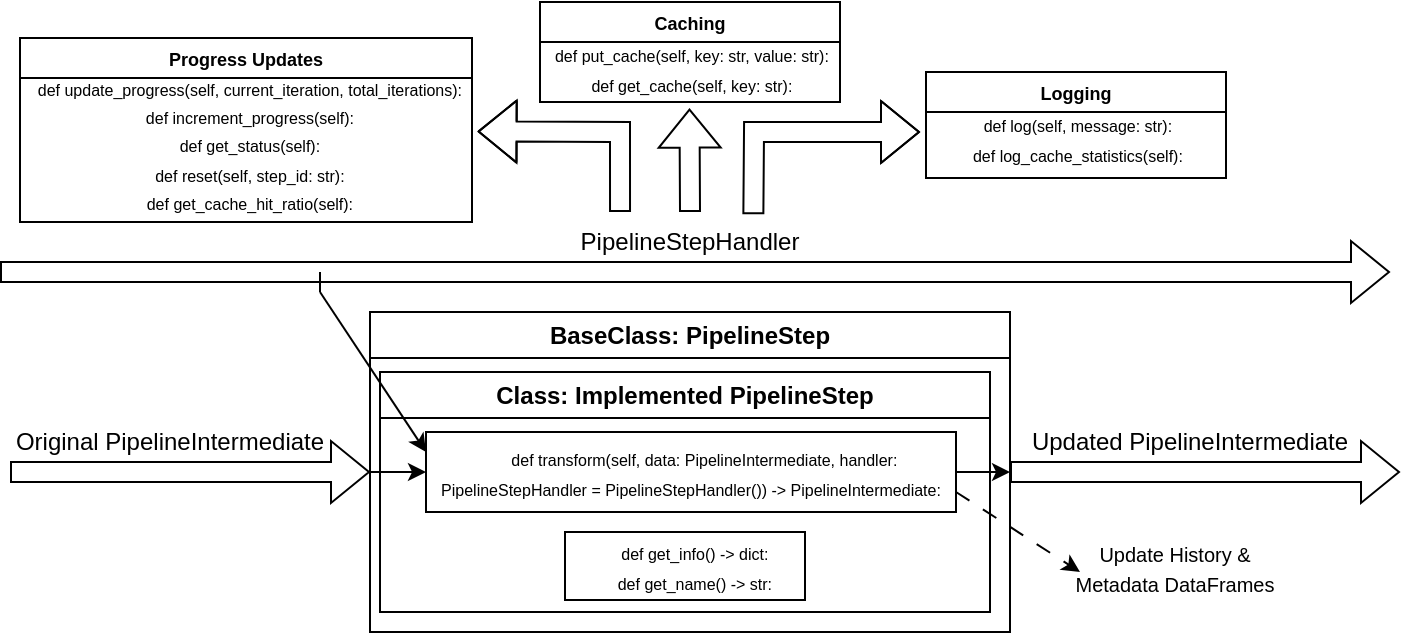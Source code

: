 <mxfile version="28.0.6" pages="3">
  <diagram name="Page-1" id="DmHGifgb9v9BKC59KTsv">
    <mxGraphModel dx="1360" dy="795" grid="1" gridSize="10" guides="1" tooltips="1" connect="1" arrows="1" fold="1" page="1" pageScale="1" pageWidth="850" pageHeight="1100" math="0" shadow="0">
      <root>
        <mxCell id="0" />
        <mxCell id="1" parent="0" />
        <mxCell id="5z7NLdo9zD7HjVs18Z6V-2" value="BaseClass: PipelineStep" style="swimlane;whiteSpace=wrap;html=1;" parent="1" vertex="1">
          <mxGeometry x="265" y="200" width="320" height="160" as="geometry" />
        </mxCell>
        <mxCell id="5z7NLdo9zD7HjVs18Z6V-11" value="Class: Implemented PipelineStep" style="swimlane;whiteSpace=wrap;html=1;" parent="5z7NLdo9zD7HjVs18Z6V-2" vertex="1">
          <mxGeometry x="5" y="30" width="305" height="120" as="geometry" />
        </mxCell>
        <mxCell id="5z7NLdo9zD7HjVs18Z6V-12" value="&amp;nbsp; &amp;nbsp; &lt;font style=&quot;font-size: 8px;&quot;&gt;def transform(self, data: PipelineIntermediate, handler: PipelineStepHandler = PipelineStepHandler()) -&amp;gt; PipelineIntermediate:&lt;/font&gt;" style="rounded=0;whiteSpace=wrap;html=1;" parent="5z7NLdo9zD7HjVs18Z6V-11" vertex="1">
          <mxGeometry x="23" y="30" width="265" height="40" as="geometry" />
        </mxCell>
        <mxCell id="5z7NLdo9zD7HjVs18Z6V-15" value="&lt;font style=&quot;font-size: 8px;&quot;&gt;&amp;nbsp; &amp;nbsp;&lt;font&gt; def get_info() -&amp;gt; dict:&lt;/font&gt;&lt;/font&gt;&lt;br&gt;&lt;font style=&quot;font-size: 8px;&quot;&gt;&lt;font&gt;&amp;nbsp; &amp;nbsp; def get_name() -&amp;gt; str:&lt;/font&gt;&lt;/font&gt;" style="rounded=0;whiteSpace=wrap;html=1;" parent="5z7NLdo9zD7HjVs18Z6V-11" vertex="1">
          <mxGeometry x="92.5" y="80" width="120" height="34" as="geometry" />
        </mxCell>
        <mxCell id="5z7NLdo9zD7HjVs18Z6V-13" value="" style="endArrow=classic;html=1;rounded=0;entryX=0;entryY=0.5;entryDx=0;entryDy=0;" parent="5z7NLdo9zD7HjVs18Z6V-2" target="5z7NLdo9zD7HjVs18Z6V-12" edge="1">
          <mxGeometry width="50" height="50" relative="1" as="geometry">
            <mxPoint y="80" as="sourcePoint" />
            <mxPoint x="140" y="130" as="targetPoint" />
          </mxGeometry>
        </mxCell>
        <mxCell id="5z7NLdo9zD7HjVs18Z6V-5" value="" style="shape=flexArrow;endArrow=classic;html=1;rounded=0;" parent="1" edge="1">
          <mxGeometry width="50" height="50" relative="1" as="geometry">
            <mxPoint x="85" y="280" as="sourcePoint" />
            <mxPoint x="265" y="280" as="targetPoint" />
          </mxGeometry>
        </mxCell>
        <mxCell id="5z7NLdo9zD7HjVs18Z6V-7" value="Original PipelineIntermediate" style="text;html=1;align=center;verticalAlign=middle;whiteSpace=wrap;rounded=0;" parent="1" vertex="1">
          <mxGeometry x="80" y="250" width="170" height="30" as="geometry" />
        </mxCell>
        <mxCell id="5z7NLdo9zD7HjVs18Z6V-10" value="Updated PipelineIntermediate" style="text;html=1;align=center;verticalAlign=middle;whiteSpace=wrap;rounded=0;" parent="1" vertex="1">
          <mxGeometry x="585" y="250" width="180" height="30" as="geometry" />
        </mxCell>
        <mxCell id="5z7NLdo9zD7HjVs18Z6V-6" value="" style="shape=flexArrow;endArrow=classic;html=1;rounded=0;" parent="1" edge="1">
          <mxGeometry width="50" height="50" relative="1" as="geometry">
            <mxPoint x="585" y="280" as="sourcePoint" />
            <mxPoint x="780" y="280" as="targetPoint" />
          </mxGeometry>
        </mxCell>
        <mxCell id="5z7NLdo9zD7HjVs18Z6V-14" value="" style="endArrow=classic;html=1;rounded=0;exitX=1;exitY=0.5;exitDx=0;exitDy=0;entryX=0;entryY=1;entryDx=0;entryDy=0;" parent="1" source="5z7NLdo9zD7HjVs18Z6V-12" target="5z7NLdo9zD7HjVs18Z6V-10" edge="1">
          <mxGeometry width="50" height="50" relative="1" as="geometry">
            <mxPoint x="400" y="220" as="sourcePoint" />
            <mxPoint x="450" y="170" as="targetPoint" />
          </mxGeometry>
        </mxCell>
        <mxCell id="5z7NLdo9zD7HjVs18Z6V-16" value="" style="shape=flexArrow;endArrow=classic;html=1;rounded=0;" parent="1" edge="1">
          <mxGeometry width="50" height="50" relative="1" as="geometry">
            <mxPoint x="80" y="180" as="sourcePoint" />
            <mxPoint x="775" y="180" as="targetPoint" />
          </mxGeometry>
        </mxCell>
        <mxCell id="5z7NLdo9zD7HjVs18Z6V-17" value="PipelineStepHandler" style="text;html=1;align=center;verticalAlign=middle;whiteSpace=wrap;rounded=0;" parent="1" vertex="1">
          <mxGeometry x="370" y="150" width="110" height="30" as="geometry" />
        </mxCell>
        <mxCell id="5z7NLdo9zD7HjVs18Z6V-21" value="" style="endArrow=classic;html=1;rounded=0;entryX=0;entryY=0.25;entryDx=0;entryDy=0;movable=1;resizable=1;rotatable=1;deletable=1;editable=1;locked=0;connectable=1;" parent="1" target="5z7NLdo9zD7HjVs18Z6V-12" edge="1">
          <mxGeometry width="50" height="50" relative="1" as="geometry">
            <mxPoint x="240" y="190" as="sourcePoint" />
            <mxPoint x="400" y="220" as="targetPoint" />
          </mxGeometry>
        </mxCell>
        <mxCell id="5z7NLdo9zD7HjVs18Z6V-22" value="" style="endArrow=none;html=1;rounded=0;" parent="1" edge="1">
          <mxGeometry width="50" height="50" relative="1" as="geometry">
            <mxPoint x="240" y="180" as="sourcePoint" />
            <mxPoint x="240" y="190" as="targetPoint" />
          </mxGeometry>
        </mxCell>
        <mxCell id="5z7NLdo9zD7HjVs18Z6V-23" value="" style="shape=flexArrow;endArrow=classic;html=1;rounded=0;entryX=0.995;entryY=0.43;entryDx=0;entryDy=0;entryPerimeter=0;exitX=0.182;exitY=0;exitDx=0;exitDy=0;exitPerimeter=0;" parent="1" source="5z7NLdo9zD7HjVs18Z6V-17" target="5z7NLdo9zD7HjVs18Z6V-27" edge="1">
          <mxGeometry width="50" height="50" relative="1" as="geometry">
            <mxPoint x="370" y="160" as="sourcePoint" />
            <mxPoint x="330" y="110" as="targetPoint" />
            <Array as="points">
              <mxPoint x="390" y="110" />
            </Array>
          </mxGeometry>
        </mxCell>
        <mxCell id="5z7NLdo9zD7HjVs18Z6V-26" value="&lt;font style=&quot;font-size: 9px;&quot;&gt;Progress Updates&lt;/font&gt;" style="swimlane;whiteSpace=wrap;html=1;startSize=20;" parent="1" vertex="1">
          <mxGeometry x="90" y="63" width="226" height="92" as="geometry" />
        </mxCell>
        <mxCell id="5z7NLdo9zD7HjVs18Z6V-27" value="&lt;font style=&quot;font-size: 8px;&quot;&gt;&amp;nbsp; &amp;nbsp; def update_progress(self, current_iteration, total_iterations):&lt;br&gt;&amp;nbsp; &amp;nbsp; def increment_progress(self):&lt;br&gt;&amp;nbsp; &amp;nbsp; def get_status(self):&lt;br&gt;&lt;/font&gt;&lt;div&gt;&lt;font style=&quot;font-size: 8px;&quot;&gt;&amp;nbsp; &amp;nbsp; def reset(self, step_id: str):&lt;/font&gt;&lt;/div&gt;&lt;div&gt;&lt;font style=&quot;font-size: 8px;&quot;&gt;&lt;font&gt;&amp;nbsp; &amp;nbsp; def get_cache_hit_ratio(self):&lt;/font&gt;&lt;/font&gt;&lt;/div&gt;" style="text;html=1;align=center;verticalAlign=middle;resizable=0;points=[];autosize=1;strokeColor=none;fillColor=none;" parent="5z7NLdo9zD7HjVs18Z6V-26" vertex="1">
          <mxGeometry x="-10" y="8" width="240" height="90" as="geometry" />
        </mxCell>
        <mxCell id="5z7NLdo9zD7HjVs18Z6V-28" value="" style="shape=flexArrow;endArrow=classic;html=1;rounded=0;exitX=0;exitY=0.847;exitDx=0;exitDy=0;exitPerimeter=0;entryX=0.525;entryY=1.008;entryDx=0;entryDy=0;entryPerimeter=0;" parent="1" target="5z7NLdo9zD7HjVs18Z6V-31" edge="1">
          <mxGeometry width="50" height="50" relative="1" as="geometry">
            <mxPoint x="425" y="150.0" as="sourcePoint" />
            <mxPoint x="420" y="100" as="targetPoint" />
          </mxGeometry>
        </mxCell>
        <mxCell id="5z7NLdo9zD7HjVs18Z6V-29" value="&lt;font style=&quot;font-size: 9px;&quot;&gt;Caching&lt;/font&gt;" style="swimlane;whiteSpace=wrap;html=1;startSize=20;" parent="1" vertex="1">
          <mxGeometry x="350" y="45" width="150" height="50" as="geometry" />
        </mxCell>
        <mxCell id="5z7NLdo9zD7HjVs18Z6V-31" value="&lt;font style=&quot;font-size: 8px;&quot;&gt;&amp;nbsp; &amp;nbsp; def put_cache(self, key: str, value: str):&lt;br&gt;&amp;nbsp; &amp;nbsp; def get_cache(self, key: str):&lt;/font&gt;" style="text;html=1;align=center;verticalAlign=middle;resizable=0;points=[];autosize=1;strokeColor=none;fillColor=none;" parent="5z7NLdo9zD7HjVs18Z6V-29" vertex="1">
          <mxGeometry x="-14.5" y="13" width="170" height="40" as="geometry" />
        </mxCell>
        <mxCell id="5z7NLdo9zD7HjVs18Z6V-32" value="" style="shape=flexArrow;endArrow=classic;html=1;rounded=0;exitX=0.788;exitY=0.037;exitDx=0;exitDy=0;exitPerimeter=0;" parent="1" source="5z7NLdo9zD7HjVs18Z6V-17" edge="1">
          <mxGeometry width="50" height="50" relative="1" as="geometry">
            <mxPoint x="615" y="155.0" as="sourcePoint" />
            <mxPoint x="540" y="110" as="targetPoint" />
            <Array as="points">
              <mxPoint x="457" y="110" />
            </Array>
          </mxGeometry>
        </mxCell>
        <mxCell id="5z7NLdo9zD7HjVs18Z6V-33" value="&lt;font style=&quot;font-size: 9px;&quot;&gt;Logging&lt;/font&gt;" style="swimlane;whiteSpace=wrap;html=1;startSize=20;" parent="1" vertex="1">
          <mxGeometry x="543" y="80" width="150" height="53" as="geometry" />
        </mxCell>
        <mxCell id="5z7NLdo9zD7HjVs18Z6V-34" value="&lt;font style=&quot;font-size: 8px;&quot;&gt;&amp;nbsp; &amp;nbsp; def log(self, message: str):&lt;font&gt;&lt;br&gt;&amp;nbsp; &amp;nbsp; def log_cache_statistics(self):&lt;/font&gt;&lt;/font&gt;" style="text;html=1;align=center;verticalAlign=middle;resizable=0;points=[];autosize=1;strokeColor=none;fillColor=none;" parent="5z7NLdo9zD7HjVs18Z6V-33" vertex="1">
          <mxGeometry x="0.5" y="13" width="140" height="40" as="geometry" />
        </mxCell>
        <mxCell id="gC0nnTkyVDmslMct2ui1-2" value="&lt;font style=&quot;font-size: 10px;&quot;&gt;Update History &amp;amp; Metadata DataFrames&lt;/font&gt;" style="text;html=1;align=center;verticalAlign=middle;whiteSpace=wrap;rounded=0;" parent="1" vertex="1">
          <mxGeometry x="610" y="313" width="115" height="30" as="geometry" />
        </mxCell>
        <mxCell id="gC0nnTkyVDmslMct2ui1-3" value="" style="endArrow=classic;html=1;rounded=0;exitX=1;exitY=0.75;exitDx=0;exitDy=0;dashed=1;dashPattern=8 8;" parent="1" source="5z7NLdo9zD7HjVs18Z6V-12" edge="1">
          <mxGeometry width="50" height="50" relative="1" as="geometry">
            <mxPoint x="450" y="430" as="sourcePoint" />
            <mxPoint x="620" y="330" as="targetPoint" />
          </mxGeometry>
        </mxCell>
      </root>
    </mxGraphModel>
  </diagram>
  <diagram id="Ez3WJLaCsTVJMxoeb32U" name="Page-2">
    <mxGraphModel dx="1324" dy="917" grid="1" gridSize="10" guides="1" tooltips="1" connect="1" arrows="1" fold="1" page="1" pageScale="1" pageWidth="850" pageHeight="1100" math="0" shadow="0">
      <root>
        <mxCell id="0" />
        <mxCell id="1" parent="0" />
        <mxCell id="HFNREubtE6QBTp75NBmM-1" value="BaseClass: PipelineStep" style="swimlane;whiteSpace=wrap;html=1;" vertex="1" parent="1">
          <mxGeometry x="235" y="175" width="320" height="235" as="geometry" />
        </mxCell>
        <mxCell id="HFNREubtE6QBTp75NBmM-2" value="Class: RowProcessorPipelineStep" style="swimlane;whiteSpace=wrap;html=1;" vertex="1" parent="HFNREubtE6QBTp75NBmM-1">
          <mxGeometry x="5" y="30" width="305" height="200" as="geometry" />
        </mxCell>
        <mxCell id="HFNREubtE6QBTp75NBmM-3" value="Class: Implemented PipelineStep" style="swimlane;whiteSpace=wrap;html=1;" vertex="1" parent="HFNREubtE6QBTp75NBmM-2">
          <mxGeometry x="5.5" y="80" width="294.5" height="110" as="geometry" />
        </mxCell>
        <mxCell id="HFNREubtE6QBTp75NBmM-4" value="&lt;font style=&quot;font-size: 8px;&quot;&gt;&amp;nbsp; &amp;nbsp;&lt;font&gt; def get_info() -&amp;gt; dict:&lt;/font&gt;&lt;/font&gt;&lt;br&gt;&lt;font style=&quot;font-size: 8px;&quot;&gt;&lt;font&gt;&amp;nbsp; &amp;nbsp; def get_name() -&amp;gt; str:&lt;/font&gt;&lt;/font&gt;" style="rounded=0;whiteSpace=wrap;html=1;" vertex="1" parent="HFNREubtE6QBTp75NBmM-3">
          <mxGeometry x="87.25" y="65" width="120" height="34" as="geometry" />
        </mxCell>
        <mxCell id="HFNREubtE6QBTp75NBmM-5" value="&lt;font style=&quot;font-size: 8px;&quot;&gt;&amp;nbsp; &amp;nbsp; def transform_row(self, data, handler) -&amp;gt; (str, Optional[str]):&lt;/font&gt;" style="rounded=0;whiteSpace=wrap;html=1;" vertex="1" parent="HFNREubtE6QBTp75NBmM-3">
          <mxGeometry x="36" y="40" width="222.5" height="20" as="geometry" />
        </mxCell>
        <mxCell id="HFNREubtE6QBTp75NBmM-6" value="&amp;nbsp; &amp;nbsp; &lt;font style=&quot;font-size: 8px;&quot;&gt;def transform(self, data: PipelineIntermediate, handler: PipelineStepHandler = PipelineStepHandler()) -&amp;gt; PipelineIntermediate:&lt;/font&gt;" style="rounded=0;whiteSpace=wrap;html=1;" vertex="1" parent="HFNREubtE6QBTp75NBmM-2">
          <mxGeometry x="15" y="30" width="265" height="40" as="geometry" />
        </mxCell>
        <mxCell id="HFNREubtE6QBTp75NBmM-7" value="" style="endArrow=classic;html=1;rounded=0;entryX=0;entryY=0.5;entryDx=0;entryDy=0;" edge="1" parent="HFNREubtE6QBTp75NBmM-2" target="HFNREubtE6QBTp75NBmM-5">
          <mxGeometry width="50" height="50" relative="1" as="geometry">
            <mxPoint x="30" y="69" as="sourcePoint" />
            <mxPoint x="28" y="135" as="targetPoint" />
            <Array as="points">
              <mxPoint x="30" y="130" />
            </Array>
          </mxGeometry>
        </mxCell>
        <mxCell id="HFNREubtE6QBTp75NBmM-8" value="" style="endArrow=classic;html=1;rounded=0;exitX=1;exitY=0.5;exitDx=0;exitDy=0;entryX=0.959;entryY=1.008;entryDx=0;entryDy=0;entryPerimeter=0;" edge="1" parent="HFNREubtE6QBTp75NBmM-2" source="HFNREubtE6QBTp75NBmM-5" target="HFNREubtE6QBTp75NBmM-6">
          <mxGeometry width="50" height="50" relative="1" as="geometry">
            <mxPoint x="60" y="45" as="sourcePoint" />
            <mxPoint x="270" y="75" as="targetPoint" />
            <Array as="points">
              <mxPoint x="270" y="130" />
            </Array>
          </mxGeometry>
        </mxCell>
        <mxCell id="HFNREubtE6QBTp75NBmM-9" value="" style="endArrow=classic;html=1;rounded=0;entryX=0;entryY=0.5;entryDx=0;entryDy=0;" edge="1" parent="HFNREubtE6QBTp75NBmM-1" target="HFNREubtE6QBTp75NBmM-6">
          <mxGeometry width="50" height="50" relative="1" as="geometry">
            <mxPoint y="80" as="sourcePoint" />
            <mxPoint x="-55" y="135" as="targetPoint" />
          </mxGeometry>
        </mxCell>
        <mxCell id="HFNREubtE6QBTp75NBmM-10" value="" style="shape=flexArrow;endArrow=classic;html=1;rounded=0;" edge="1" parent="1">
          <mxGeometry width="50" height="50" relative="1" as="geometry">
            <mxPoint x="55" y="255" as="sourcePoint" />
            <mxPoint x="235" y="255" as="targetPoint" />
          </mxGeometry>
        </mxCell>
        <mxCell id="HFNREubtE6QBTp75NBmM-11" value="Original PipelineIntermediate" style="text;html=1;align=center;verticalAlign=middle;whiteSpace=wrap;rounded=0;" vertex="1" parent="1">
          <mxGeometry x="50" y="225" width="170" height="30" as="geometry" />
        </mxCell>
        <mxCell id="HFNREubtE6QBTp75NBmM-12" value="Updated PipelineIntermediate" style="text;html=1;align=center;verticalAlign=middle;whiteSpace=wrap;rounded=0;" vertex="1" parent="1">
          <mxGeometry x="555" y="225" width="180" height="30" as="geometry" />
        </mxCell>
        <mxCell id="HFNREubtE6QBTp75NBmM-13" value="" style="shape=flexArrow;endArrow=classic;html=1;rounded=0;" edge="1" parent="1">
          <mxGeometry width="50" height="50" relative="1" as="geometry">
            <mxPoint x="555" y="255" as="sourcePoint" />
            <mxPoint x="750" y="255" as="targetPoint" />
          </mxGeometry>
        </mxCell>
        <mxCell id="HFNREubtE6QBTp75NBmM-14" value="" style="endArrow=classic;html=1;rounded=0;entryX=0;entryY=1;entryDx=0;entryDy=0;exitX=1;exitY=0.5;exitDx=0;exitDy=0;" edge="1" parent="1" source="HFNREubtE6QBTp75NBmM-6" target="HFNREubtE6QBTp75NBmM-12">
          <mxGeometry width="50" height="50" relative="1" as="geometry">
            <mxPoint x="620" y="290" as="sourcePoint" />
            <mxPoint x="420" y="145" as="targetPoint" />
          </mxGeometry>
        </mxCell>
        <mxCell id="HFNREubtE6QBTp75NBmM-15" value="" style="shape=flexArrow;endArrow=classic;html=1;rounded=0;" edge="1" parent="1">
          <mxGeometry width="50" height="50" relative="1" as="geometry">
            <mxPoint x="50" y="155" as="sourcePoint" />
            <mxPoint x="745" y="155" as="targetPoint" />
          </mxGeometry>
        </mxCell>
        <mxCell id="HFNREubtE6QBTp75NBmM-16" value="PipelineStepHandler" style="text;html=1;align=center;verticalAlign=middle;whiteSpace=wrap;rounded=0;" vertex="1" parent="1">
          <mxGeometry x="340" y="125" width="110" height="30" as="geometry" />
        </mxCell>
        <mxCell id="HFNREubtE6QBTp75NBmM-17" value="" style="endArrow=classic;html=1;rounded=0;movable=1;resizable=1;rotatable=1;deletable=1;editable=1;locked=0;connectable=1;" edge="1" parent="1">
          <mxGeometry width="50" height="50" relative="1" as="geometry">
            <mxPoint x="210" y="165" as="sourcePoint" />
            <mxPoint x="254" y="240" as="targetPoint" />
          </mxGeometry>
        </mxCell>
        <mxCell id="HFNREubtE6QBTp75NBmM-18" value="" style="endArrow=none;html=1;rounded=0;" edge="1" parent="1">
          <mxGeometry width="50" height="50" relative="1" as="geometry">
            <mxPoint x="210" y="155" as="sourcePoint" />
            <mxPoint x="210" y="165" as="targetPoint" />
          </mxGeometry>
        </mxCell>
        <mxCell id="HFNREubtE6QBTp75NBmM-19" value="" style="shape=flexArrow;endArrow=classic;html=1;rounded=0;entryX=0.995;entryY=0.43;entryDx=0;entryDy=0;entryPerimeter=0;exitX=0.182;exitY=0;exitDx=0;exitDy=0;exitPerimeter=0;" edge="1" parent="1" source="HFNREubtE6QBTp75NBmM-16" target="HFNREubtE6QBTp75NBmM-21">
          <mxGeometry width="50" height="50" relative="1" as="geometry">
            <mxPoint x="340" y="135" as="sourcePoint" />
            <mxPoint x="300" y="85" as="targetPoint" />
            <Array as="points">
              <mxPoint x="360" y="85" />
            </Array>
          </mxGeometry>
        </mxCell>
        <mxCell id="HFNREubtE6QBTp75NBmM-20" value="&lt;font style=&quot;font-size: 9px;&quot;&gt;Progress Updates&lt;/font&gt;" style="swimlane;whiteSpace=wrap;html=1;startSize=20;" vertex="1" parent="1">
          <mxGeometry x="60" y="38" width="226" height="92" as="geometry" />
        </mxCell>
        <mxCell id="HFNREubtE6QBTp75NBmM-21" value="&lt;font style=&quot;font-size: 8px;&quot;&gt;&amp;nbsp; &amp;nbsp; def update_progress(self, current_iteration, total_iterations):&lt;br&gt;&amp;nbsp; &amp;nbsp; def increment_progress(self):&lt;br&gt;&amp;nbsp; &amp;nbsp; def get_status(self):&lt;br&gt;&lt;/font&gt;&lt;div&gt;&lt;font style=&quot;font-size: 8px;&quot;&gt;&amp;nbsp; &amp;nbsp; def reset(self, step_id: str):&lt;/font&gt;&lt;/div&gt;&lt;div&gt;&lt;font style=&quot;font-size: 8px;&quot;&gt;&lt;font&gt;&amp;nbsp; &amp;nbsp; def get_cache_hit_ratio(self):&lt;/font&gt;&lt;/font&gt;&lt;/div&gt;" style="text;html=1;align=center;verticalAlign=middle;resizable=0;points=[];autosize=1;strokeColor=none;fillColor=none;" vertex="1" parent="HFNREubtE6QBTp75NBmM-20">
          <mxGeometry x="-10" y="8" width="240" height="90" as="geometry" />
        </mxCell>
        <mxCell id="HFNREubtE6QBTp75NBmM-22" value="" style="shape=flexArrow;endArrow=classic;html=1;rounded=0;exitX=0;exitY=0.847;exitDx=0;exitDy=0;exitPerimeter=0;entryX=0.525;entryY=1.008;entryDx=0;entryDy=0;entryPerimeter=0;" edge="1" parent="1" target="HFNREubtE6QBTp75NBmM-24">
          <mxGeometry width="50" height="50" relative="1" as="geometry">
            <mxPoint x="395" y="125.0" as="sourcePoint" />
            <mxPoint x="390" y="75" as="targetPoint" />
          </mxGeometry>
        </mxCell>
        <mxCell id="HFNREubtE6QBTp75NBmM-23" value="&lt;font style=&quot;font-size: 9px;&quot;&gt;Caching&lt;/font&gt;" style="swimlane;whiteSpace=wrap;html=1;startSize=20;" vertex="1" parent="1">
          <mxGeometry x="320" y="20" width="150" height="50" as="geometry" />
        </mxCell>
        <mxCell id="HFNREubtE6QBTp75NBmM-24" value="&lt;font style=&quot;font-size: 8px;&quot;&gt;&amp;nbsp; &amp;nbsp; def put_cache(self, key: str, value: str):&lt;br&gt;&amp;nbsp; &amp;nbsp; def get_cache(self, key: str):&lt;/font&gt;" style="text;html=1;align=center;verticalAlign=middle;resizable=0;points=[];autosize=1;strokeColor=none;fillColor=none;" vertex="1" parent="HFNREubtE6QBTp75NBmM-23">
          <mxGeometry x="-14.5" y="13" width="170" height="40" as="geometry" />
        </mxCell>
        <mxCell id="HFNREubtE6QBTp75NBmM-25" value="" style="shape=flexArrow;endArrow=classic;html=1;rounded=0;exitX=0.788;exitY=0.037;exitDx=0;exitDy=0;exitPerimeter=0;" edge="1" parent="1" source="HFNREubtE6QBTp75NBmM-16">
          <mxGeometry width="50" height="50" relative="1" as="geometry">
            <mxPoint x="585" y="130.0" as="sourcePoint" />
            <mxPoint x="510" y="85" as="targetPoint" />
            <Array as="points">
              <mxPoint x="427" y="85" />
            </Array>
          </mxGeometry>
        </mxCell>
        <mxCell id="HFNREubtE6QBTp75NBmM-26" value="&lt;font style=&quot;font-size: 9px;&quot;&gt;Logging&lt;/font&gt;" style="swimlane;whiteSpace=wrap;html=1;startSize=20;" vertex="1" parent="1">
          <mxGeometry x="513" y="55" width="150" height="53" as="geometry" />
        </mxCell>
        <mxCell id="HFNREubtE6QBTp75NBmM-27" value="&lt;font style=&quot;font-size: 8px;&quot;&gt;&amp;nbsp; &amp;nbsp; def log(self, message: str):&lt;font&gt;&lt;br&gt;&amp;nbsp; &amp;nbsp; def log_cache_statistics(self):&lt;/font&gt;&lt;/font&gt;" style="text;html=1;align=center;verticalAlign=middle;resizable=0;points=[];autosize=1;strokeColor=none;fillColor=none;" vertex="1" parent="HFNREubtE6QBTp75NBmM-26">
          <mxGeometry x="0.5" y="13" width="140" height="40" as="geometry" />
        </mxCell>
        <mxCell id="HaOigrNrW4G7_llO4ld5-2" value="" style="endArrow=classic;html=1;rounded=0;exitX=1;exitY=0.75;exitDx=0;exitDy=0;dashed=1;dashPattern=8 8;" edge="1" parent="1">
          <mxGeometry width="50" height="50" relative="1" as="geometry">
            <mxPoint x="520" y="266" as="sourcePoint" />
            <mxPoint x="582" y="306" as="targetPoint" />
          </mxGeometry>
        </mxCell>
        <mxCell id="Ml7sf7aI1tFqyi9w_guh-1" value="&lt;font style=&quot;font-size: 10px;&quot;&gt;Update History &amp;amp; Metadata DataFrames&lt;/font&gt;" style="text;html=1;align=center;verticalAlign=middle;whiteSpace=wrap;rounded=0;" vertex="1" parent="1">
          <mxGeometry x="580" y="290" width="115" height="30" as="geometry" />
        </mxCell>
      </root>
    </mxGraphModel>
  </diagram>
  <diagram id="xi6T_AZy0mvJsCDYT4Km" name="Page-3">
    <mxGraphModel dx="1133" dy="663" grid="1" gridSize="10" guides="1" tooltips="1" connect="1" arrows="1" fold="1" page="1" pageScale="1" pageWidth="850" pageHeight="1100" math="0" shadow="0">
      <root>
        <mxCell id="0" />
        <mxCell id="1" parent="0" />
        <mxCell id="Uxxn3zolAeSv6U3sPt_U-1" value="BaseClass: PipelineStep" style="swimlane;whiteSpace=wrap;html=1;strokeColor=light-dark(#ff7800, #005c5c);fontColor=light-dark(#000000,#EDEDED);" parent="1" vertex="1">
          <mxGeometry x="125" y="265" width="320" height="160" as="geometry" />
        </mxCell>
        <mxCell id="Uxxn3zolAeSv6U3sPt_U-2" value="Class: Implemented PipelineStep" style="swimlane;whiteSpace=wrap;html=1;strokeColor=light-dark(#ff7800, #005c5c);fontColor=light-dark(#000000,#EDEDED);" parent="Uxxn3zolAeSv6U3sPt_U-1" vertex="1">
          <mxGeometry x="5" y="30" width="305" height="120" as="geometry" />
        </mxCell>
        <mxCell id="Uxxn3zolAeSv6U3sPt_U-3" value="&amp;nbsp; &amp;nbsp; &lt;font style=&quot;font-size: 8px;&quot;&gt;def transform(self, data: PipelineIntermediate, handler: PipelineStepHandler = PipelineStepHandler()) -&amp;gt; PipelineIntermediate:&lt;/font&gt;" style="rounded=0;whiteSpace=wrap;html=1;strokeColor=light-dark(#ff7800, #005c5c);fontColor=light-dark(#000000,#EDEDED);spacingTop=-3;" parent="Uxxn3zolAeSv6U3sPt_U-2" vertex="1">
          <mxGeometry x="23" y="30" width="265" height="40" as="geometry" />
        </mxCell>
        <mxCell id="Uxxn3zolAeSv6U3sPt_U-4" value="&lt;font style=&quot;font-size: 8px;&quot;&gt;&amp;nbsp; &amp;nbsp;&lt;font&gt; def get_info() -&amp;gt; dict:&lt;/font&gt;&lt;/font&gt;&lt;br&gt;&lt;font style=&quot;font-size: 8px;&quot;&gt;&lt;font&gt;&amp;nbsp; &amp;nbsp; def get_name() -&amp;gt; str:&lt;/font&gt;&lt;/font&gt;" style="rounded=0;whiteSpace=wrap;html=1;strokeColor=light-dark(#ff7800, #005c5c);fontColor=light-dark(#000000,#EDEDED);spacingTop=-3;" parent="Uxxn3zolAeSv6U3sPt_U-2" vertex="1">
          <mxGeometry x="92.5" y="80" width="120" height="34" as="geometry" />
        </mxCell>
        <mxCell id="Uxxn3zolAeSv6U3sPt_U-5" value="" style="endArrow=classic;html=1;rounded=0;entryX=0;entryY=0.5;entryDx=0;entryDy=0;strokeColor=light-dark(#ff7800, #005c5c);fontColor=light-dark(#000000,#EDEDED);" parent="Uxxn3zolAeSv6U3sPt_U-1" target="Uxxn3zolAeSv6U3sPt_U-3" edge="1">
          <mxGeometry width="50" height="50" relative="1" as="geometry">
            <mxPoint y="80" as="sourcePoint" />
            <mxPoint x="140" y="130" as="targetPoint" />
          </mxGeometry>
        </mxCell>
        <mxCell id="Uxxn3zolAeSv6U3sPt_U-10" value="" style="endArrow=classic;html=1;rounded=0;exitX=1;exitY=0.5;exitDx=0;exitDy=0;entryX=1;entryY=0.5;entryDx=0;entryDy=0;strokeColor=light-dark(#ff7800, #005c5c);fontColor=light-dark(#000000,#EDEDED);" parent="Uxxn3zolAeSv6U3sPt_U-1" source="Uxxn3zolAeSv6U3sPt_U-3" target="Uxxn3zolAeSv6U3sPt_U-1" edge="1">
          <mxGeometry width="50" height="50" relative="1" as="geometry">
            <mxPoint x="135" y="20" as="sourcePoint" />
            <mxPoint x="185" y="-30" as="targetPoint" />
          </mxGeometry>
        </mxCell>
        <mxCell id="Uxxn3zolAeSv6U3sPt_U-6" value="" style="shape=flexArrow;endArrow=classic;html=1;rounded=0;exitX=0.607;exitY=0.016;exitDx=0;exitDy=0;exitPerimeter=0;" parent="1" source="Pq7Z6ETRpKyoi_m2DGYc-27" edge="1">
          <mxGeometry width="50" height="50" relative="1" as="geometry">
            <mxPoint x="90" y="345" as="sourcePoint" />
            <mxPoint x="125" y="345" as="targetPoint" />
          </mxGeometry>
        </mxCell>
        <mxCell id="Uxxn3zolAeSv6U3sPt_U-8" value="&lt;font style=&quot;font-size: 10px;&quot;&gt;Updated PipelineIntermediate&lt;/font&gt;" style="text;html=1;align=center;verticalAlign=middle;whiteSpace=wrap;rounded=0;rotation=-90;fillColor=#f8cecc;strokeColor=#b85450;" parent="1" vertex="1">
          <mxGeometry x="420" y="400" width="100" height="30" as="geometry" />
        </mxCell>
        <mxCell id="Uxxn3zolAeSv6U3sPt_U-9" value="" style="shape=flexArrow;endArrow=classic;html=1;rounded=0;entryX=0;entryY=0.5;entryDx=0;entryDy=0;" parent="1" target="Uxxn3zolAeSv6U3sPt_U-24" edge="1">
          <mxGeometry width="50" height="50" relative="1" as="geometry">
            <mxPoint x="445" y="345" as="sourcePoint" />
            <mxPoint x="570" y="345" as="targetPoint" />
          </mxGeometry>
        </mxCell>
        <mxCell id="Uxxn3zolAeSv6U3sPt_U-11" value="" style="shape=flexArrow;endArrow=classic;html=1;rounded=0;exitX=0.074;exitY=0.026;exitDx=0;exitDy=0;exitPerimeter=0;strokeColor=#FF0000;" parent="1" source="Pq7Z6ETRpKyoi_m2DGYc-27" edge="1">
          <mxGeometry width="50" height="50" relative="1" as="geometry">
            <mxPoint x="80" y="245" as="sourcePoint" />
            <mxPoint x="1600" y="240" as="targetPoint" />
          </mxGeometry>
        </mxCell>
        <mxCell id="Uxxn3zolAeSv6U3sPt_U-24" value="BaseClass: PipelineStep" style="swimlane;whiteSpace=wrap;html=1;strokeColor=light-dark(#1a5fb4, #ededed);" parent="1" vertex="1">
          <mxGeometry x="494" y="265" width="320" height="160" as="geometry" />
        </mxCell>
        <mxCell id="Uxxn3zolAeSv6U3sPt_U-25" value="Class: Implemented PipelineStep" style="swimlane;whiteSpace=wrap;html=1;strokeColor=light-dark(#1a5fb4, #ededed);" parent="Uxxn3zolAeSv6U3sPt_U-24" vertex="1">
          <mxGeometry x="5" y="30" width="305" height="120" as="geometry" />
        </mxCell>
        <mxCell id="Uxxn3zolAeSv6U3sPt_U-26" value="&amp;nbsp; &amp;nbsp; &lt;font style=&quot;font-size: 8px;&quot;&gt;def transform(self, data: PipelineIntermediate, handler: PipelineStepHandler = PipelineStepHandler()) -&amp;gt; PipelineIntermediate:&lt;/font&gt;" style="rounded=0;whiteSpace=wrap;html=1;strokeColor=light-dark(#1a5fb4, #ededed);spacingTop=-3;" parent="Uxxn3zolAeSv6U3sPt_U-25" vertex="1">
          <mxGeometry x="23" y="30" width="265" height="40" as="geometry" />
        </mxCell>
        <mxCell id="Uxxn3zolAeSv6U3sPt_U-27" value="&lt;font style=&quot;font-size: 8px;&quot;&gt;&amp;nbsp; &amp;nbsp;&lt;font&gt; def get_info() -&amp;gt; dict:&lt;/font&gt;&lt;/font&gt;&lt;br&gt;&lt;font style=&quot;font-size: 8px;&quot;&gt;&lt;font&gt;&amp;nbsp; &amp;nbsp; def get_name() -&amp;gt; str:&lt;/font&gt;&lt;/font&gt;" style="rounded=0;whiteSpace=wrap;html=1;strokeColor=light-dark(#1a5fb4, #ededed);spacing=2;spacingTop=-4;" parent="Uxxn3zolAeSv6U3sPt_U-25" vertex="1">
          <mxGeometry x="92.5" y="80" width="120" height="34" as="geometry" />
        </mxCell>
        <mxCell id="Uxxn3zolAeSv6U3sPt_U-28" value="" style="endArrow=classic;html=1;rounded=0;entryX=0;entryY=0.5;entryDx=0;entryDy=0;strokeColor=light-dark(#1a5fb4, #ededed);" parent="Uxxn3zolAeSv6U3sPt_U-24" target="Uxxn3zolAeSv6U3sPt_U-26" edge="1">
          <mxGeometry width="50" height="50" relative="1" as="geometry">
            <mxPoint y="80" as="sourcePoint" />
            <mxPoint x="140" y="130" as="targetPoint" />
          </mxGeometry>
        </mxCell>
        <mxCell id="Uxxn3zolAeSv6U3sPt_U-33" value="" style="endArrow=classic;html=1;rounded=0;exitX=1;exitY=0.5;exitDx=0;exitDy=0;entryX=0;entryY=1;entryDx=0;entryDy=0;strokeColor=light-dark(#1a5fb4, #ededed);" parent="1" source="Uxxn3zolAeSv6U3sPt_U-26" edge="1">
          <mxGeometry width="50" height="50" relative="1" as="geometry">
            <mxPoint x="629" y="285" as="sourcePoint" />
            <mxPoint x="814" y="345" as="targetPoint" />
          </mxGeometry>
        </mxCell>
        <mxCell id="Uxxn3zolAeSv6U3sPt_U-35" value="PipelineStepHandler" style="text;html=1;align=center;verticalAlign=middle;whiteSpace=wrap;rounded=0;" parent="1" vertex="1">
          <mxGeometry x="774" y="215" width="110" height="30" as="geometry" />
        </mxCell>
        <mxCell id="Uxxn3zolAeSv6U3sPt_U-38" value="" style="shape=flexArrow;endArrow=classic;html=1;rounded=0;entryX=0.995;entryY=0.43;entryDx=0;entryDy=0;entryPerimeter=0;exitX=0.182;exitY=0;exitDx=0;exitDy=0;exitPerimeter=0;strokeColor=#FF0000;" parent="1" source="Uxxn3zolAeSv6U3sPt_U-35" target="Uxxn3zolAeSv6U3sPt_U-40" edge="1">
          <mxGeometry width="50" height="50" relative="1" as="geometry">
            <mxPoint x="774" y="225" as="sourcePoint" />
            <mxPoint x="734" y="175" as="targetPoint" />
            <Array as="points">
              <mxPoint x="794" y="175" />
            </Array>
          </mxGeometry>
        </mxCell>
        <mxCell id="Uxxn3zolAeSv6U3sPt_U-39" value="&lt;font style=&quot;font-size: 9px;&quot;&gt;Progress Updates&lt;/font&gt;" style="swimlane;whiteSpace=wrap;html=1;startSize=20;strokeColor=#FF0000;" parent="1" vertex="1">
          <mxGeometry x="494" y="128" width="226" height="92" as="geometry" />
        </mxCell>
        <mxCell id="Uxxn3zolAeSv6U3sPt_U-40" value="&lt;font style=&quot;font-size: 8px;&quot;&gt;&amp;nbsp; &amp;nbsp; def update_progress(self, current_iteration, total_iterations):&lt;br&gt;&amp;nbsp; &amp;nbsp; def increment_progress(self):&lt;br&gt;&amp;nbsp; &amp;nbsp; def get_status(self):&lt;br&gt;&lt;/font&gt;&lt;div&gt;&lt;font style=&quot;font-size: 8px;&quot;&gt;&amp;nbsp; &amp;nbsp; def reset(self, step_id: str):&lt;/font&gt;&lt;/div&gt;&lt;div&gt;&lt;font style=&quot;font-size: 8px;&quot;&gt;&lt;font&gt;&amp;nbsp; &amp;nbsp; def get_cache_hit_ratio(self):&lt;/font&gt;&lt;/font&gt;&lt;/div&gt;" style="text;html=1;align=center;verticalAlign=middle;resizable=0;points=[];autosize=1;strokeColor=none;fillColor=none;" parent="Uxxn3zolAeSv6U3sPt_U-39" vertex="1">
          <mxGeometry x="-10" y="8" width="240" height="90" as="geometry" />
        </mxCell>
        <mxCell id="Uxxn3zolAeSv6U3sPt_U-41" value="" style="shape=flexArrow;endArrow=classic;html=1;rounded=0;exitX=0;exitY=0.847;exitDx=0;exitDy=0;exitPerimeter=0;entryX=0.525;entryY=1.008;entryDx=0;entryDy=0;entryPerimeter=0;strokeColor=#FF0000;" parent="1" target="Uxxn3zolAeSv6U3sPt_U-43" edge="1">
          <mxGeometry width="50" height="50" relative="1" as="geometry">
            <mxPoint x="829" y="215.0" as="sourcePoint" />
            <mxPoint x="824" y="165" as="targetPoint" />
          </mxGeometry>
        </mxCell>
        <mxCell id="Uxxn3zolAeSv6U3sPt_U-42" value="&lt;font style=&quot;font-size: 9px;&quot;&gt;Caching&lt;/font&gt;" style="swimlane;whiteSpace=wrap;html=1;startSize=20;strokeColor=#FF0000;" parent="1" vertex="1">
          <mxGeometry x="754" y="110" width="150" height="50" as="geometry" />
        </mxCell>
        <mxCell id="Uxxn3zolAeSv6U3sPt_U-43" value="&lt;font style=&quot;font-size: 8px;&quot;&gt;&amp;nbsp; &amp;nbsp; def put_cache(self, key: str, value: str):&lt;br&gt;&amp;nbsp; &amp;nbsp; def get_cache(self, key: str):&lt;/font&gt;" style="text;html=1;align=center;verticalAlign=middle;resizable=0;points=[];autosize=1;strokeColor=none;fillColor=none;" parent="Uxxn3zolAeSv6U3sPt_U-42" vertex="1">
          <mxGeometry x="-14.5" y="13" width="170" height="40" as="geometry" />
        </mxCell>
        <mxCell id="Uxxn3zolAeSv6U3sPt_U-44" value="" style="shape=flexArrow;endArrow=classic;html=1;rounded=0;exitX=0.788;exitY=0.037;exitDx=0;exitDy=0;exitPerimeter=0;strokeColor=#FF0000;" parent="1" source="Uxxn3zolAeSv6U3sPt_U-35" edge="1">
          <mxGeometry width="50" height="50" relative="1" as="geometry">
            <mxPoint x="1019" y="220.0" as="sourcePoint" />
            <mxPoint x="944" y="175" as="targetPoint" />
            <Array as="points">
              <mxPoint x="861" y="175" />
            </Array>
          </mxGeometry>
        </mxCell>
        <mxCell id="Uxxn3zolAeSv6U3sPt_U-45" value="&lt;font style=&quot;font-size: 9px;&quot;&gt;Logging&lt;/font&gt;" style="swimlane;whiteSpace=wrap;html=1;startSize=20;strokeColor=#FF0000;" parent="1" vertex="1">
          <mxGeometry x="947" y="145" width="150" height="53" as="geometry" />
        </mxCell>
        <mxCell id="Uxxn3zolAeSv6U3sPt_U-46" value="&lt;font style=&quot;font-size: 8px;&quot;&gt;&amp;nbsp; &amp;nbsp; def log(self, message: str):&lt;font&gt;&lt;br&gt;&amp;nbsp; &amp;nbsp; def log_cache_statistics(self):&lt;/font&gt;&lt;/font&gt;" style="text;html=1;align=center;verticalAlign=middle;resizable=0;points=[];autosize=1;strokeColor=none;fillColor=none;" parent="Uxxn3zolAeSv6U3sPt_U-45" vertex="1">
          <mxGeometry x="0.5" y="13" width="140" height="40" as="geometry" />
        </mxCell>
        <mxCell id="W2Z7b4TMziokNx7Q4j3V-1" value="BaseClass: PipelineStep" style="swimlane;whiteSpace=wrap;html=1;strokeColor=light-dark(#9141ac, #ededed);" parent="1" vertex="1">
          <mxGeometry x="860" y="265" width="320" height="235" as="geometry" />
        </mxCell>
        <mxCell id="W2Z7b4TMziokNx7Q4j3V-2" value="Class: RowProcessorPipelineStep" style="swimlane;whiteSpace=wrap;html=1;strokeColor=light-dark(#9141ac, #ededed);" parent="W2Z7b4TMziokNx7Q4j3V-1" vertex="1">
          <mxGeometry x="5" y="30" width="305" height="200" as="geometry" />
        </mxCell>
        <mxCell id="RdHzue50vHNWUc9-YDw0-54" value="" style="endArrow=classic;html=1;rounded=0;entryX=-0.003;entryY=0.128;entryDx=0;entryDy=0;entryPerimeter=0;strokeColor=light-dark(#FF0000,#EDEDED);" parent="W2Z7b4TMziokNx7Q4j3V-2" target="W2Z7b4TMziokNx7Q4j3V-6" edge="1">
          <mxGeometry width="50" height="50" relative="1" as="geometry">
            <mxPoint x="-11" y="-47" as="sourcePoint" />
            <mxPoint x="15" y="41" as="targetPoint" />
            <Array as="points">
              <mxPoint x="-11" y="35" />
            </Array>
          </mxGeometry>
        </mxCell>
        <mxCell id="W2Z7b4TMziokNx7Q4j3V-3" value="Class: Implemented PipelineStep" style="swimlane;whiteSpace=wrap;html=1;strokeColor=light-dark(#9141ac, #ededed);" parent="W2Z7b4TMziokNx7Q4j3V-2" vertex="1">
          <mxGeometry x="5.5" y="80" width="294.5" height="110" as="geometry" />
        </mxCell>
        <mxCell id="W2Z7b4TMziokNx7Q4j3V-4" value="&lt;font style=&quot;font-size: 8px;&quot;&gt;&amp;nbsp; &amp;nbsp;&lt;font&gt; def get_info() -&amp;gt; dict:&lt;/font&gt;&lt;/font&gt;&lt;br&gt;&lt;font style=&quot;font-size: 8px;&quot;&gt;&lt;font&gt;&amp;nbsp; &amp;nbsp; def get_name() -&amp;gt; str:&lt;/font&gt;&lt;/font&gt;" style="rounded=0;whiteSpace=wrap;html=1;spacingTop=-3;strokeColor=light-dark(#9141ac, #ededed);" parent="W2Z7b4TMziokNx7Q4j3V-3" vertex="1">
          <mxGeometry x="87.25" y="65" width="120" height="34" as="geometry" />
        </mxCell>
        <mxCell id="W2Z7b4TMziokNx7Q4j3V-5" value="&lt;font style=&quot;font-size: 8px;&quot;&gt;&amp;nbsp; &amp;nbsp; def transform_row(self, data, handler) -&amp;gt; (str, Optional[str]):&lt;/font&gt;" style="rounded=0;whiteSpace=wrap;html=1;spacingTop=-3;strokeColor=light-dark(#9141ac, #ededed);" parent="W2Z7b4TMziokNx7Q4j3V-3" vertex="1">
          <mxGeometry x="36" y="40" width="222.5" height="20" as="geometry" />
        </mxCell>
        <mxCell id="W2Z7b4TMziokNx7Q4j3V-6" value="&amp;nbsp; &amp;nbsp; &lt;font style=&quot;font-size: 8px;&quot;&gt;def transform(self, data: PipelineIntermediate, handler: PipelineStepHandler = PipelineStepHandler()) -&amp;gt; PipelineIntermediate:&lt;/font&gt;" style="rounded=0;whiteSpace=wrap;html=1;spacingTop=-3;strokeColor=light-dark(#9141ac, #ededed);" parent="W2Z7b4TMziokNx7Q4j3V-2" vertex="1">
          <mxGeometry x="15" y="30" width="265" height="40" as="geometry" />
        </mxCell>
        <mxCell id="W2Z7b4TMziokNx7Q4j3V-7" value="" style="endArrow=classic;html=1;rounded=0;entryX=0;entryY=0.5;entryDx=0;entryDy=0;strokeColor=light-dark(#9141ac, #ededed);" parent="W2Z7b4TMziokNx7Q4j3V-2" target="W2Z7b4TMziokNx7Q4j3V-5" edge="1">
          <mxGeometry width="50" height="50" relative="1" as="geometry">
            <mxPoint x="30" y="69" as="sourcePoint" />
            <mxPoint x="28" y="135" as="targetPoint" />
            <Array as="points">
              <mxPoint x="30" y="130" />
            </Array>
          </mxGeometry>
        </mxCell>
        <mxCell id="W2Z7b4TMziokNx7Q4j3V-8" value="" style="endArrow=classic;html=1;rounded=0;exitX=1;exitY=0.5;exitDx=0;exitDy=0;entryX=0.959;entryY=1.008;entryDx=0;entryDy=0;entryPerimeter=0;strokeColor=light-dark(#9141ac, #ededed);" parent="W2Z7b4TMziokNx7Q4j3V-2" source="W2Z7b4TMziokNx7Q4j3V-5" target="W2Z7b4TMziokNx7Q4j3V-6" edge="1">
          <mxGeometry width="50" height="50" relative="1" as="geometry">
            <mxPoint x="60" y="45" as="sourcePoint" />
            <mxPoint x="270" y="75" as="targetPoint" />
            <Array as="points">
              <mxPoint x="270" y="130" />
            </Array>
          </mxGeometry>
        </mxCell>
        <mxCell id="W2Z7b4TMziokNx7Q4j3V-9" value="" style="endArrow=classic;html=1;rounded=0;entryX=0;entryY=0.5;entryDx=0;entryDy=0;strokeColor=light-dark(#9141ac, #ededed);" parent="W2Z7b4TMziokNx7Q4j3V-1" target="W2Z7b4TMziokNx7Q4j3V-6" edge="1">
          <mxGeometry width="50" height="50" relative="1" as="geometry">
            <mxPoint y="80" as="sourcePoint" />
            <mxPoint x="-55" y="135" as="targetPoint" />
          </mxGeometry>
        </mxCell>
        <mxCell id="W2Z7b4TMziokNx7Q4j3V-14" value="" style="endArrow=classic;html=1;rounded=0;exitX=1;exitY=0.5;exitDx=0;exitDy=0;strokeColor=light-dark(#9141ac, #ededed);" parent="1" source="W2Z7b4TMziokNx7Q4j3V-6" edge="1">
          <mxGeometry width="50" height="50" relative="1" as="geometry">
            <mxPoint x="1300" y="465" as="sourcePoint" />
            <mxPoint x="1180" y="345" as="targetPoint" />
          </mxGeometry>
        </mxCell>
        <mxCell id="RdHzue50vHNWUc9-YDw0-50" value="" style="endArrow=classic;html=1;rounded=0;entryX=-0.001;entryY=0.218;entryDx=0;entryDy=0;entryPerimeter=0;strokeColor=light-dark(#FF0000,#EDEDED);" parent="1" target="Uxxn3zolAeSv6U3sPt_U-3" edge="1">
          <mxGeometry width="50" height="50" relative="1" as="geometry">
            <mxPoint x="120" y="249" as="sourcePoint" />
            <mxPoint x="110" y="265" as="targetPoint" />
            <Array as="points">
              <mxPoint x="120" y="334" />
            </Array>
          </mxGeometry>
        </mxCell>
        <mxCell id="RdHzue50vHNWUc9-YDw0-51" value="" style="endArrow=classic;html=1;rounded=0;entryX=-0.002;entryY=0.218;entryDx=0;entryDy=0;entryPerimeter=0;strokeColor=light-dark(#FF0000,#EDEDED);" parent="1" target="Uxxn3zolAeSv6U3sPt_U-26" edge="1">
          <mxGeometry width="50" height="50" relative="1" as="geometry">
            <mxPoint x="490" y="248" as="sourcePoint" />
            <mxPoint x="521" y="334" as="targetPoint" />
            <Array as="points">
              <mxPoint x="490" y="334" />
            </Array>
          </mxGeometry>
        </mxCell>
        <mxCell id="RdHzue50vHNWUc9-YDw0-52" value="&lt;font style=&quot;font-size: 10px;&quot;&gt;Updated PipelineIntermediate&lt;/font&gt;" style="text;html=1;align=center;verticalAlign=middle;whiteSpace=wrap;rounded=0;rotation=-90;fillColor=#f8cecc;strokeColor=#b85450;" parent="1" vertex="1">
          <mxGeometry x="779" y="410" width="115" height="30" as="geometry" />
        </mxCell>
        <mxCell id="RdHzue50vHNWUc9-YDw0-53" value="" style="shape=flexArrow;endArrow=classic;html=1;rounded=0;" parent="1" edge="1">
          <mxGeometry width="50" height="50" relative="1" as="geometry">
            <mxPoint x="814" y="345" as="sourcePoint" />
            <mxPoint x="860" y="345" as="targetPoint" />
          </mxGeometry>
        </mxCell>
        <mxCell id="RdHzue50vHNWUc9-YDw0-55" value="&lt;font style=&quot;font-size: 10px;&quot;&gt;Updated PipelineIntermediate&lt;/font&gt;" style="text;html=1;align=center;verticalAlign=middle;whiteSpace=wrap;rounded=0;rotation=-90;fillColor=#f8cecc;strokeColor=#b85450;spacing=2;spacingLeft=0;labelBorderColor=none;labelPosition=center;verticalLabelPosition=middle;glass=0;shadow=0;" parent="1" vertex="1">
          <mxGeometry x="1142" y="410.0" width="115" height="30" as="geometry" />
        </mxCell>
        <mxCell id="RdHzue50vHNWUc9-YDw0-56" value="" style="shape=flexArrow;endArrow=classic;html=1;rounded=0;entryX=0;entryY=0.5;entryDx=0;entryDy=0;" parent="1" target="Pq7Z6ETRpKyoi_m2DGYc-1" edge="1">
          <mxGeometry width="50" height="50" relative="1" as="geometry">
            <mxPoint x="1180" y="344.6" as="sourcePoint" />
            <mxPoint x="1300" y="345" as="targetPoint" />
          </mxGeometry>
        </mxCell>
        <mxCell id="Pq7Z6ETRpKyoi_m2DGYc-1" value="BaseClass: PipelineStep" style="swimlane;whiteSpace=wrap;html=1;strokeColor=light-dark(#009900,#EDEDED);" parent="1" vertex="1">
          <mxGeometry x="1220" y="265" width="320" height="160" as="geometry" />
        </mxCell>
        <mxCell id="Pq7Z6ETRpKyoi_m2DGYc-2" value="Class: Implemented PipelineStep" style="swimlane;whiteSpace=wrap;html=1;strokeColor=light-dark(#009900,#EDEDED);" parent="Pq7Z6ETRpKyoi_m2DGYc-1" vertex="1">
          <mxGeometry x="5" y="30" width="305" height="120" as="geometry" />
        </mxCell>
        <mxCell id="Pq7Z6ETRpKyoi_m2DGYc-3" value="&amp;nbsp; &amp;nbsp; &lt;font style=&quot;font-size: 8px;&quot;&gt;def transform(self, data: PipelineIntermediate, handler: PipelineStepHandler = PipelineStepHandler()) -&amp;gt; PipelineIntermediate:&lt;/font&gt;" style="rounded=0;whiteSpace=wrap;html=1;spacingTop=-3;strokeColor=light-dark(#009900,#EDEDED);" parent="Pq7Z6ETRpKyoi_m2DGYc-2" vertex="1">
          <mxGeometry x="23" y="30" width="265" height="40" as="geometry" />
        </mxCell>
        <mxCell id="Pq7Z6ETRpKyoi_m2DGYc-4" value="&lt;font style=&quot;font-size: 8px;&quot;&gt;&amp;nbsp; &amp;nbsp;&lt;font&gt; def get_info() -&amp;gt; dict:&lt;/font&gt;&lt;/font&gt;&lt;br&gt;&lt;font style=&quot;font-size: 8px;&quot;&gt;&lt;font&gt;&amp;nbsp; &amp;nbsp; def get_name() -&amp;gt; str:&lt;/font&gt;&lt;/font&gt;" style="rounded=0;whiteSpace=wrap;html=1;spacingTop=-3;strokeColor=light-dark(#009900,#EDEDED);" parent="Pq7Z6ETRpKyoi_m2DGYc-2" vertex="1">
          <mxGeometry x="92.5" y="80" width="120" height="34" as="geometry" />
        </mxCell>
        <mxCell id="Pq7Z6ETRpKyoi_m2DGYc-26" value="" style="endArrow=classic;html=1;rounded=0;entryX=-0.002;entryY=0.218;entryDx=0;entryDy=0;entryPerimeter=0;strokeColor=light-dark(#FF0000,#EDEDED);" parent="Pq7Z6ETRpKyoi_m2DGYc-2" edge="1">
          <mxGeometry width="50" height="50" relative="1" as="geometry">
            <mxPoint x="-8" y="-50" as="sourcePoint" />
            <mxPoint x="23" y="36" as="targetPoint" />
            <Array as="points">
              <mxPoint x="-8" y="36" />
            </Array>
          </mxGeometry>
        </mxCell>
        <mxCell id="Pq7Z6ETRpKyoi_m2DGYc-5" value="" style="endArrow=classic;html=1;rounded=0;entryX=0;entryY=0.5;entryDx=0;entryDy=0;strokeColor=light-dark(#009900,#EDEDED);" parent="Pq7Z6ETRpKyoi_m2DGYc-1" target="Pq7Z6ETRpKyoi_m2DGYc-3" edge="1">
          <mxGeometry width="50" height="50" relative="1" as="geometry">
            <mxPoint y="80" as="sourcePoint" />
            <mxPoint x="140" y="130" as="targetPoint" />
          </mxGeometry>
        </mxCell>
        <mxCell id="Pq7Z6ETRpKyoi_m2DGYc-10" value="" style="endArrow=classic;html=1;rounded=0;exitX=1;exitY=0.5;exitDx=0;exitDy=0;entryX=0;entryY=1;entryDx=0;entryDy=0;strokeColor=light-dark(#009900,#EDEDED);" parent="1" source="Pq7Z6ETRpKyoi_m2DGYc-3" edge="1">
          <mxGeometry width="50" height="50" relative="1" as="geometry">
            <mxPoint x="1355" y="285" as="sourcePoint" />
            <mxPoint x="1540" y="345" as="targetPoint" />
          </mxGeometry>
        </mxCell>
        <mxCell id="Pq7Z6ETRpKyoi_m2DGYc-24" value="&lt;font style=&quot;font-size: 10px;&quot;&gt;Final PipelineIntermediate&lt;/font&gt;" style="text;html=1;align=center;verticalAlign=middle;whiteSpace=wrap;rounded=0;rotation=-90;fillColor=#f8cecc;strokeColor=#b85450;" parent="1" vertex="1">
          <mxGeometry x="1530" y="330" width="125" height="30" as="geometry" />
        </mxCell>
        <mxCell id="Pq7Z6ETRpKyoi_m2DGYc-25" value="" style="shape=flexArrow;endArrow=classic;html=1;rounded=0;entryX=0.5;entryY=0;entryDx=0;entryDy=0;" parent="1" edge="1" target="Pq7Z6ETRpKyoi_m2DGYc-24">
          <mxGeometry width="50" height="50" relative="1" as="geometry">
            <mxPoint x="1540" y="345" as="sourcePoint" />
            <mxPoint x="1580" y="345" as="targetPoint" />
          </mxGeometry>
        </mxCell>
        <mxCell id="Pq7Z6ETRpKyoi_m2DGYc-27" value="" style="rounded=0;whiteSpace=wrap;html=1;direction=south;fillColor=#f8cecc;strokeColor=#b85450;" parent="1" vertex="1">
          <mxGeometry x="20" y="230" width="60" height="190" as="geometry" />
        </mxCell>
        <mxCell id="61I62VP3XEAwX73WcN6t-9" value="&lt;span&gt;Initial PipelineIntermediate &amp;amp; PipelineStepHandler&lt;/span&gt;" style="text;html=1;align=center;verticalAlign=middle;whiteSpace=wrap;rounded=0;rotation=-90;" parent="1" vertex="1">
          <mxGeometry x="-25" y="310" width="150" height="30" as="geometry" />
        </mxCell>
        <mxCell id="sdSN0Sax05f_6qNmAFf4-3" value="" style="endArrow=classic;html=1;rounded=0;dashed=1;dashPattern=8 8;entryX=0.5;entryY=0;entryDx=0;entryDy=0;exitX=0.886;exitY=1.008;exitDx=0;exitDy=0;exitPerimeter=0;fontColor=light-dark(#1ad4ff, #ededed);strokeColor=#b85450;fillColor=#f8cecc;" parent="1" source="Uxxn3zolAeSv6U3sPt_U-3" target="sdSN0Sax05f_6qNmAFf4-4" edge="1">
          <mxGeometry width="50" height="50" relative="1" as="geometry">
            <mxPoint x="390" y="370" as="sourcePoint" />
            <mxPoint x="332" y="460" as="targetPoint" />
          </mxGeometry>
        </mxCell>
        <mxCell id="sdSN0Sax05f_6qNmAFf4-4" value="&lt;font style=&quot;font-size: 10px;&quot;&gt;Update History &amp;amp; Metadata DataFrames&lt;/font&gt;" style="text;html=1;align=center;verticalAlign=middle;whiteSpace=wrap;rounded=0;fillColor=#f8cecc;strokeColor=#b85450;" parent="1" vertex="1">
          <mxGeometry x="330" y="444" width="115" height="30" as="geometry" />
        </mxCell>
        <mxCell id="sdSN0Sax05f_6qNmAFf4-7" value="" style="endArrow=classic;html=1;rounded=0;dashed=1;dashPattern=8 8;entryX=0.5;entryY=0;entryDx=0;entryDy=0;exitX=0.85;exitY=0.978;exitDx=0;exitDy=0;exitPerimeter=0;fillColor=#f8cecc;strokeColor=#b85450;" parent="1" source="Uxxn3zolAeSv6U3sPt_U-26" target="sdSN0Sax05f_6qNmAFf4-8" edge="1">
          <mxGeometry width="50" height="50" relative="1" as="geometry">
            <mxPoint x="749" y="365" as="sourcePoint" />
            <mxPoint x="692" y="460" as="targetPoint" />
          </mxGeometry>
        </mxCell>
        <mxCell id="sdSN0Sax05f_6qNmAFf4-8" value="&lt;font style=&quot;font-size: 10px;&quot;&gt;Update History &amp;amp; Metadata DataFrames&lt;/font&gt;" style="text;html=1;align=center;verticalAlign=middle;whiteSpace=wrap;rounded=0;fillColor=#f8cecc;strokeColor=#b85450;" parent="1" vertex="1">
          <mxGeometry x="690" y="444" width="115" height="30" as="geometry" />
        </mxCell>
        <mxCell id="sdSN0Sax05f_6qNmAFf4-9" value="" style="endArrow=classic;html=1;rounded=0;dashed=1;dashPattern=8 8;entryX=0.5;entryY=0;entryDx=0;entryDy=0;exitX=0.886;exitY=1.008;exitDx=0;exitDy=0;exitPerimeter=0;fillColor=#f8cecc;strokeColor=#b85450;" parent="1" target="sdSN0Sax05f_6qNmAFf4-10" edge="1">
          <mxGeometry width="50" height="50" relative="1" as="geometry">
            <mxPoint x="1488" y="365" as="sourcePoint" />
            <mxPoint x="1432" y="460" as="targetPoint" />
          </mxGeometry>
        </mxCell>
        <mxCell id="sdSN0Sax05f_6qNmAFf4-10" value="&lt;font style=&quot;font-size: 10px;&quot;&gt;Update History &amp;amp; Metadata DataFrames&lt;/font&gt;" style="text;html=1;align=center;verticalAlign=middle;whiteSpace=wrap;rounded=0;fillColor=#f8cecc;strokeColor=#b85450;" parent="1" vertex="1">
          <mxGeometry x="1430" y="444" width="115" height="30" as="geometry" />
        </mxCell>
        <mxCell id="sdSN0Sax05f_6qNmAFf4-12" value="&lt;font style=&quot;font-size: 10px;&quot;&gt;Update History &amp;amp; Metadata DataFrames&lt;/font&gt;" style="text;html=1;align=center;verticalAlign=middle;whiteSpace=wrap;rounded=0;fillColor=#f8cecc;strokeColor=#b85450;" parent="1" vertex="1">
          <mxGeometry x="1140" y="510" width="115" height="30" as="geometry" />
        </mxCell>
        <mxCell id="YbKFWtOkP1O1h_ioD-Gr-1" value="" style="endArrow=classic;html=1;rounded=0;dashed=1;dashPattern=8 8;exitX=1;exitY=0.75;exitDx=0;exitDy=0;entryX=0.525;entryY=0.08;entryDx=0;entryDy=0;entryPerimeter=0;fillColor=#f8cecc;strokeColor=#b85450;" edge="1" parent="1" source="W2Z7b4TMziokNx7Q4j3V-6" target="sdSN0Sax05f_6qNmAFf4-12">
          <mxGeometry width="50" height="50" relative="1" as="geometry">
            <mxPoint x="750" y="390" as="sourcePoint" />
            <mxPoint x="1190" y="480" as="targetPoint" />
            <Array as="points">
              <mxPoint x="1145" y="490" />
              <mxPoint x="1200" y="490" />
            </Array>
          </mxGeometry>
        </mxCell>
      </root>
    </mxGraphModel>
  </diagram>
</mxfile>
